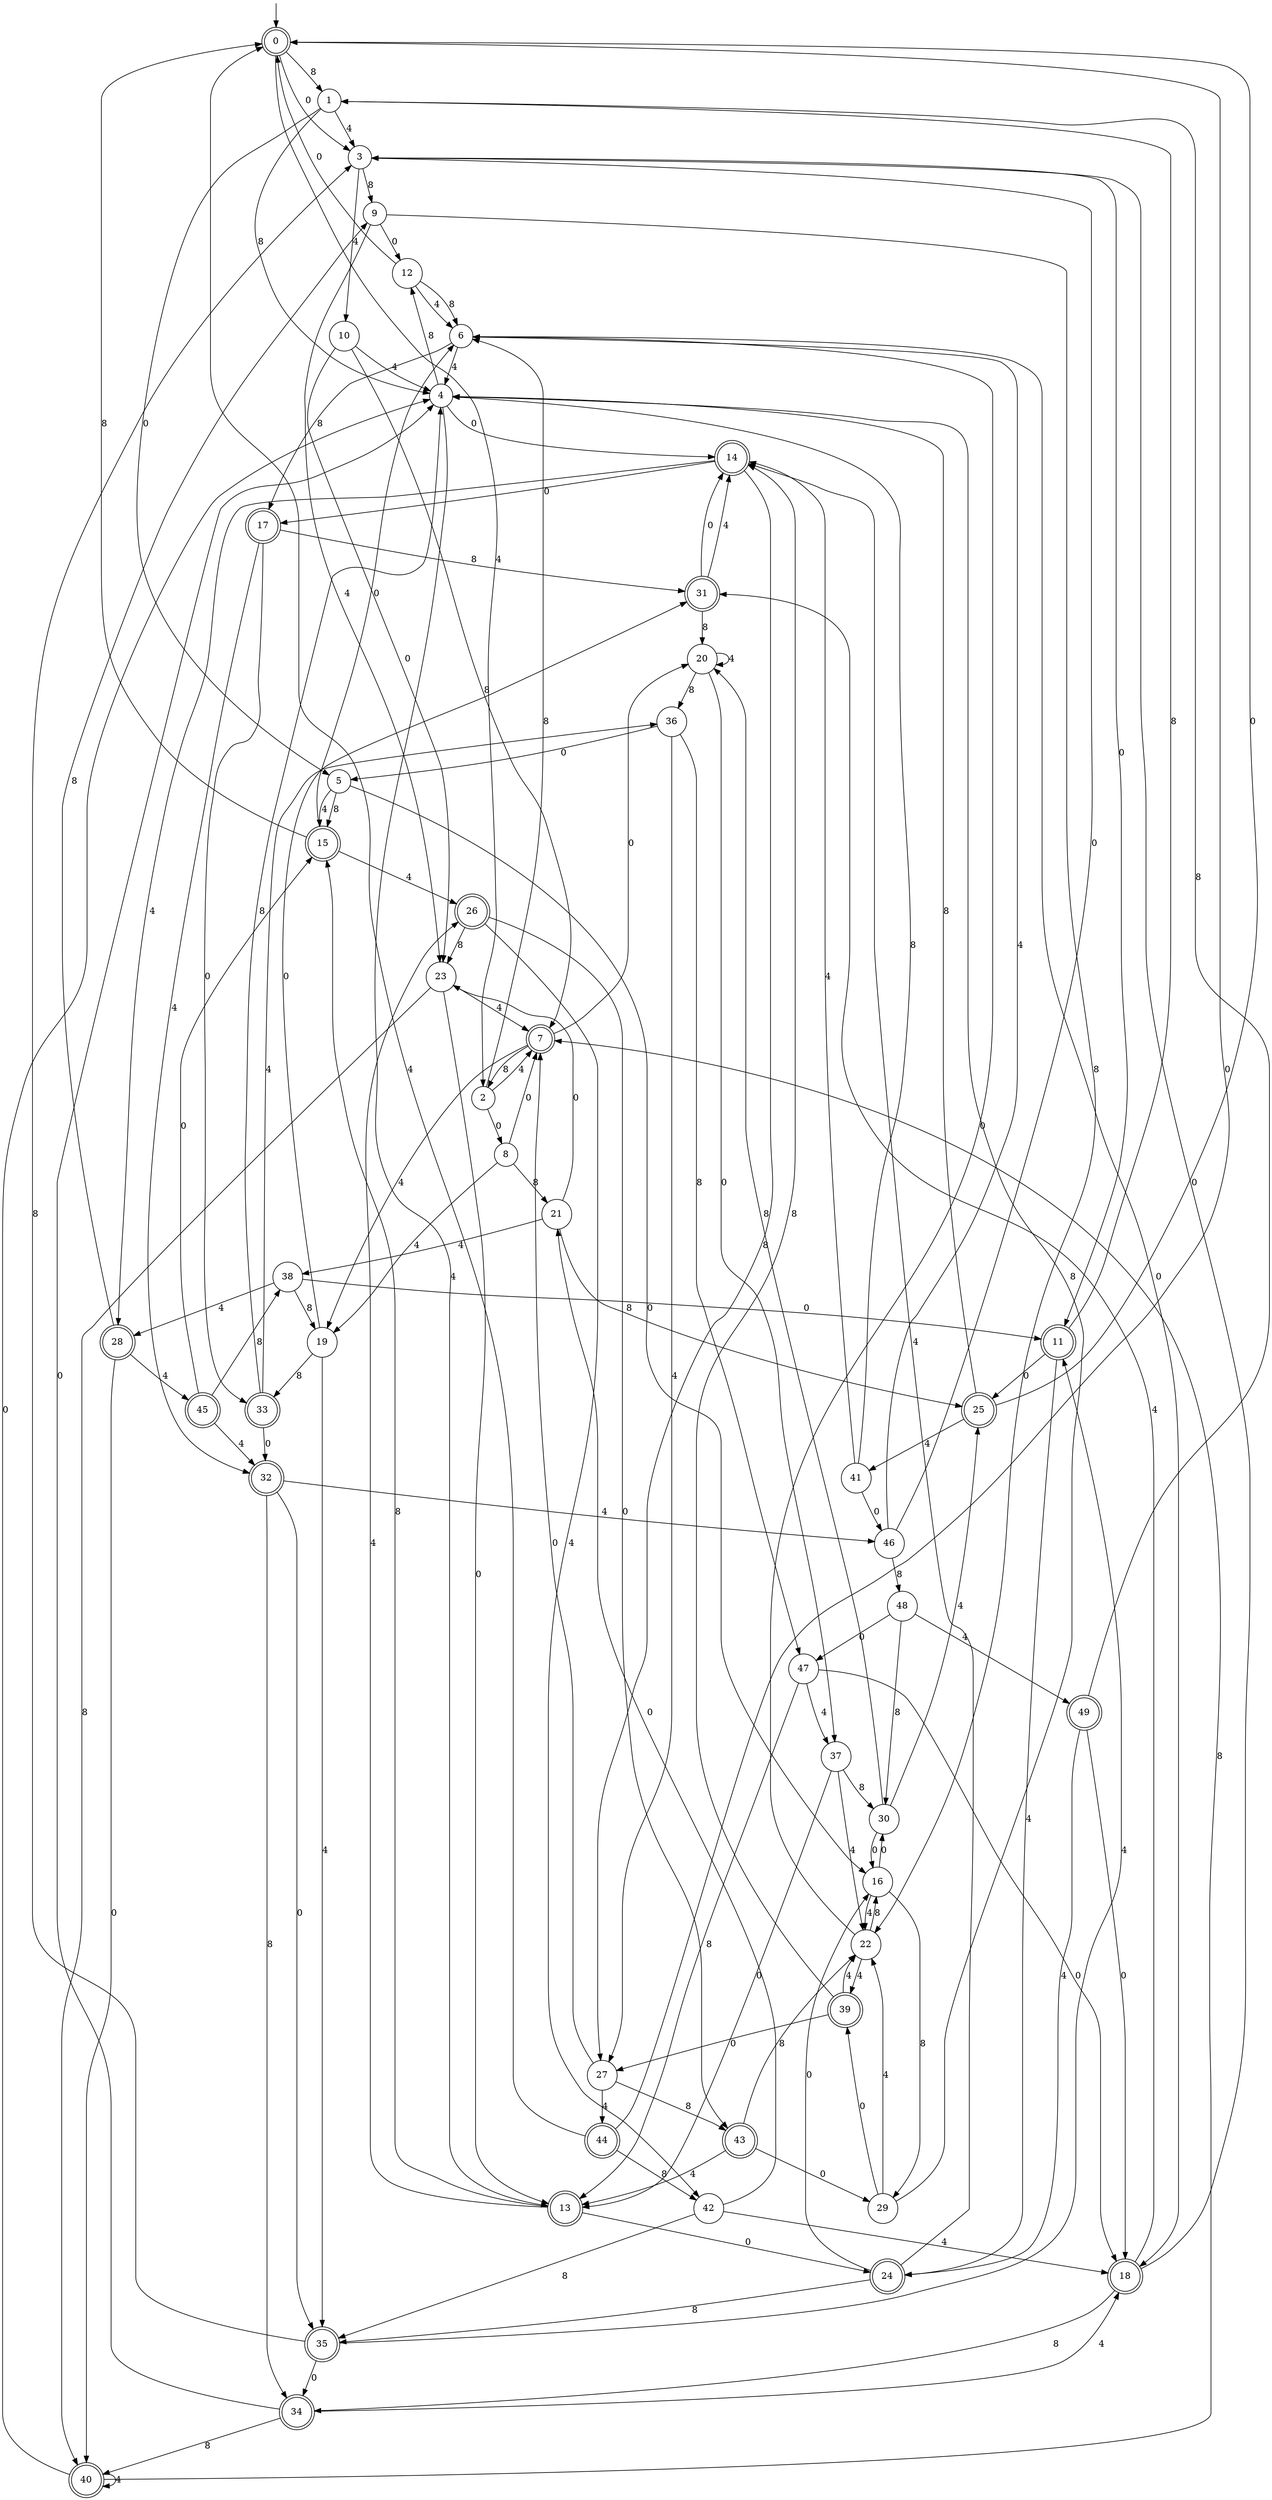 digraph g {

	s0 [shape="doublecircle" label="0"];
	s1 [shape="circle" label="1"];
	s2 [shape="circle" label="2"];
	s3 [shape="circle" label="3"];
	s4 [shape="circle" label="4"];
	s5 [shape="circle" label="5"];
	s6 [shape="circle" label="6"];
	s7 [shape="doublecircle" label="7"];
	s8 [shape="circle" label="8"];
	s9 [shape="circle" label="9"];
	s10 [shape="circle" label="10"];
	s11 [shape="doublecircle" label="11"];
	s12 [shape="circle" label="12"];
	s13 [shape="doublecircle" label="13"];
	s14 [shape="doublecircle" label="14"];
	s15 [shape="doublecircle" label="15"];
	s16 [shape="circle" label="16"];
	s17 [shape="doublecircle" label="17"];
	s18 [shape="doublecircle" label="18"];
	s19 [shape="circle" label="19"];
	s20 [shape="circle" label="20"];
	s21 [shape="circle" label="21"];
	s22 [shape="circle" label="22"];
	s23 [shape="circle" label="23"];
	s24 [shape="doublecircle" label="24"];
	s25 [shape="doublecircle" label="25"];
	s26 [shape="doublecircle" label="26"];
	s27 [shape="circle" label="27"];
	s28 [shape="doublecircle" label="28"];
	s29 [shape="circle" label="29"];
	s30 [shape="circle" label="30"];
	s31 [shape="doublecircle" label="31"];
	s32 [shape="doublecircle" label="32"];
	s33 [shape="doublecircle" label="33"];
	s34 [shape="doublecircle" label="34"];
	s35 [shape="doublecircle" label="35"];
	s36 [shape="circle" label="36"];
	s37 [shape="circle" label="37"];
	s38 [shape="circle" label="38"];
	s39 [shape="doublecircle" label="39"];
	s40 [shape="doublecircle" label="40"];
	s41 [shape="circle" label="41"];
	s42 [shape="circle" label="42"];
	s43 [shape="doublecircle" label="43"];
	s44 [shape="doublecircle" label="44"];
	s45 [shape="doublecircle" label="45"];
	s46 [shape="circle" label="46"];
	s47 [shape="circle" label="47"];
	s48 [shape="circle" label="48"];
	s49 [shape="doublecircle" label="49"];
	s0 -> s1 [label="8"];
	s0 -> s2 [label="4"];
	s0 -> s3 [label="0"];
	s1 -> s4 [label="8"];
	s1 -> s3 [label="4"];
	s1 -> s5 [label="0"];
	s2 -> s6 [label="8"];
	s2 -> s7 [label="4"];
	s2 -> s8 [label="0"];
	s3 -> s9 [label="8"];
	s3 -> s10 [label="4"];
	s3 -> s11 [label="0"];
	s4 -> s12 [label="8"];
	s4 -> s13 [label="4"];
	s4 -> s14 [label="0"];
	s5 -> s15 [label="8"];
	s5 -> s15 [label="4"];
	s5 -> s16 [label="0"];
	s6 -> s17 [label="8"];
	s6 -> s4 [label="4"];
	s6 -> s18 [label="0"];
	s7 -> s2 [label="8"];
	s7 -> s19 [label="4"];
	s7 -> s20 [label="0"];
	s8 -> s21 [label="8"];
	s8 -> s19 [label="4"];
	s8 -> s7 [label="0"];
	s9 -> s22 [label="8"];
	s9 -> s23 [label="4"];
	s9 -> s12 [label="0"];
	s10 -> s7 [label="8"];
	s10 -> s4 [label="4"];
	s10 -> s23 [label="0"];
	s11 -> s1 [label="8"];
	s11 -> s24 [label="4"];
	s11 -> s25 [label="0"];
	s12 -> s6 [label="8"];
	s12 -> s6 [label="4"];
	s12 -> s0 [label="0"];
	s13 -> s15 [label="8"];
	s13 -> s26 [label="4"];
	s13 -> s24 [label="0"];
	s14 -> s27 [label="8"];
	s14 -> s28 [label="4"];
	s14 -> s17 [label="0"];
	s15 -> s0 [label="8"];
	s15 -> s26 [label="4"];
	s15 -> s6 [label="0"];
	s16 -> s29 [label="8"];
	s16 -> s22 [label="4"];
	s16 -> s30 [label="0"];
	s17 -> s31 [label="8"];
	s17 -> s32 [label="4"];
	s17 -> s33 [label="0"];
	s18 -> s34 [label="8"];
	s18 -> s31 [label="4"];
	s18 -> s3 [label="0"];
	s19 -> s33 [label="8"];
	s19 -> s35 [label="4"];
	s19 -> s31 [label="0"];
	s20 -> s36 [label="8"];
	s20 -> s20 [label="4"];
	s20 -> s37 [label="0"];
	s21 -> s25 [label="8"];
	s21 -> s38 [label="4"];
	s21 -> s23 [label="0"];
	s22 -> s16 [label="8"];
	s22 -> s39 [label="4"];
	s22 -> s6 [label="0"];
	s23 -> s40 [label="8"];
	s23 -> s7 [label="4"];
	s23 -> s13 [label="0"];
	s24 -> s35 [label="8"];
	s24 -> s14 [label="4"];
	s24 -> s16 [label="0"];
	s25 -> s4 [label="8"];
	s25 -> s41 [label="4"];
	s25 -> s0 [label="0"];
	s26 -> s23 [label="8"];
	s26 -> s42 [label="4"];
	s26 -> s43 [label="0"];
	s27 -> s43 [label="8"];
	s27 -> s44 [label="4"];
	s27 -> s7 [label="0"];
	s28 -> s9 [label="8"];
	s28 -> s45 [label="4"];
	s28 -> s40 [label="0"];
	s29 -> s4 [label="8"];
	s29 -> s22 [label="4"];
	s29 -> s39 [label="0"];
	s30 -> s20 [label="8"];
	s30 -> s25 [label="4"];
	s30 -> s16 [label="0"];
	s31 -> s20 [label="8"];
	s31 -> s14 [label="4"];
	s31 -> s14 [label="0"];
	s32 -> s34 [label="8"];
	s32 -> s46 [label="4"];
	s32 -> s35 [label="0"];
	s33 -> s4 [label="8"];
	s33 -> s36 [label="4"];
	s33 -> s32 [label="0"];
	s34 -> s40 [label="8"];
	s34 -> s18 [label="4"];
	s34 -> s4 [label="0"];
	s35 -> s3 [label="8"];
	s35 -> s11 [label="4"];
	s35 -> s34 [label="0"];
	s36 -> s47 [label="8"];
	s36 -> s27 [label="4"];
	s36 -> s5 [label="0"];
	s37 -> s30 [label="8"];
	s37 -> s22 [label="4"];
	s37 -> s13 [label="0"];
	s38 -> s19 [label="8"];
	s38 -> s28 [label="4"];
	s38 -> s11 [label="0"];
	s39 -> s14 [label="8"];
	s39 -> s22 [label="4"];
	s39 -> s27 [label="0"];
	s40 -> s7 [label="8"];
	s40 -> s40 [label="4"];
	s40 -> s4 [label="0"];
	s41 -> s4 [label="8"];
	s41 -> s14 [label="4"];
	s41 -> s46 [label="0"];
	s42 -> s35 [label="8"];
	s42 -> s18 [label="4"];
	s42 -> s21 [label="0"];
	s43 -> s22 [label="8"];
	s43 -> s13 [label="4"];
	s43 -> s29 [label="0"];
	s44 -> s42 [label="8"];
	s44 -> s0 [label="4"];
	s44 -> s0 [label="0"];
	s45 -> s38 [label="8"];
	s45 -> s32 [label="4"];
	s45 -> s15 [label="0"];
	s46 -> s48 [label="8"];
	s46 -> s6 [label="4"];
	s46 -> s3 [label="0"];
	s47 -> s13 [label="8"];
	s47 -> s37 [label="4"];
	s47 -> s18 [label="0"];
	s48 -> s30 [label="8"];
	s48 -> s49 [label="4"];
	s48 -> s47 [label="0"];
	s49 -> s1 [label="8"];
	s49 -> s24 [label="4"];
	s49 -> s18 [label="0"];

__start0 [label="" shape="none" width="0" height="0"];
__start0 -> s0;

}
